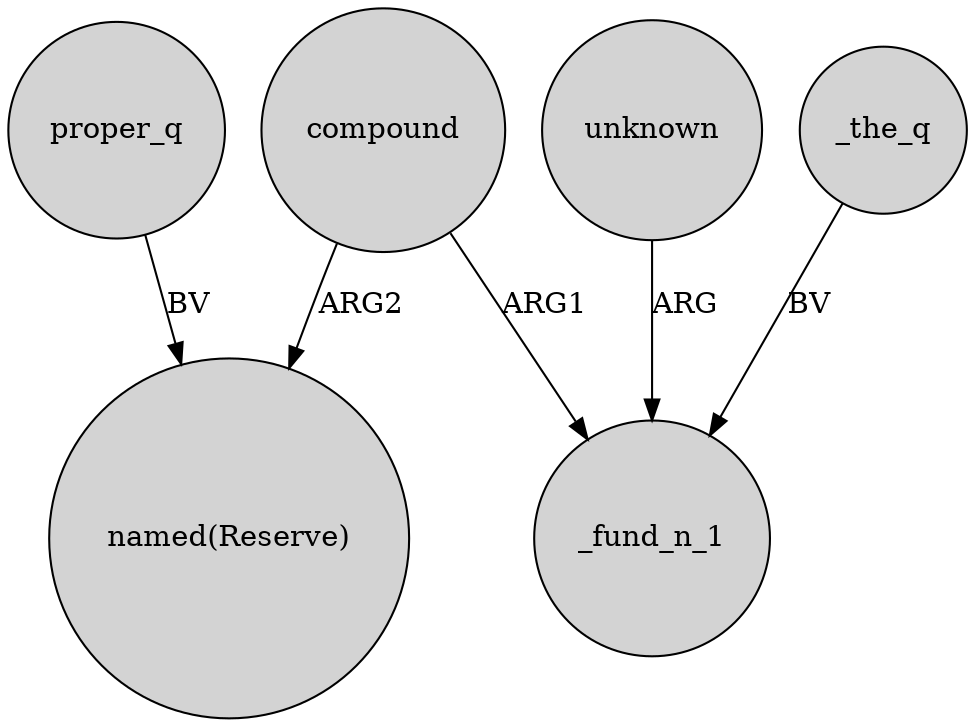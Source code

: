digraph {
	node [shape=circle style=filled]
	proper_q -> "named(Reserve)" [label=BV]
	unknown -> _fund_n_1 [label=ARG]
	_the_q -> _fund_n_1 [label=BV]
	compound -> "named(Reserve)" [label=ARG2]
	compound -> _fund_n_1 [label=ARG1]
}

